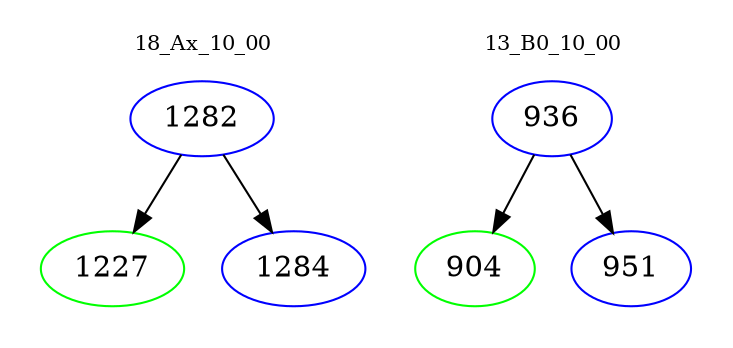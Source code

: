 digraph{
subgraph cluster_0 {
color = white
label = "18_Ax_10_00";
fontsize=10;
T0_1282 [label="1282", color="blue"]
T0_1282 -> T0_1227 [color="black"]
T0_1227 [label="1227", color="green"]
T0_1282 -> T0_1284 [color="black"]
T0_1284 [label="1284", color="blue"]
}
subgraph cluster_1 {
color = white
label = "13_B0_10_00";
fontsize=10;
T1_936 [label="936", color="blue"]
T1_936 -> T1_904 [color="black"]
T1_904 [label="904", color="green"]
T1_936 -> T1_951 [color="black"]
T1_951 [label="951", color="blue"]
}
}
